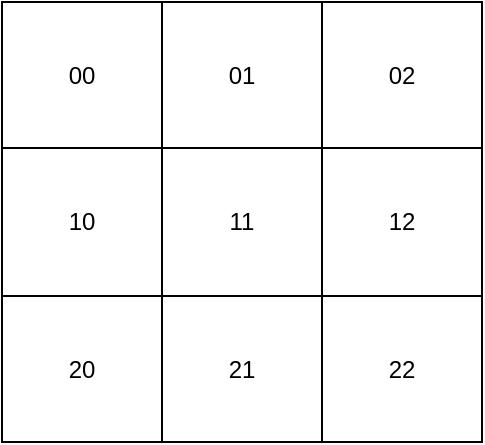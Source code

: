 <mxfile>
    <diagram id="FzVnP6O4pqSFIcXxLjdl" name="Page-1">
        <mxGraphModel dx="677" dy="680" grid="1" gridSize="10" guides="1" tooltips="1" connect="1" arrows="1" fold="1" page="1" pageScale="1" pageWidth="1169" pageHeight="827" math="0" shadow="0">
            <root>
                <mxCell id="0"/>
                <mxCell id="1" parent="0"/>
                <mxCell id="3" value="" style="shape=table;html=1;whiteSpace=wrap;startSize=0;container=1;collapsible=0;childLayout=tableLayout;" parent="1" vertex="1">
                    <mxGeometry x="110" y="130" width="240" height="220" as="geometry"/>
                </mxCell>
                <mxCell id="4" value="" style="shape=partialRectangle;html=1;whiteSpace=wrap;collapsible=0;dropTarget=0;pointerEvents=0;fillColor=none;top=0;left=0;bottom=0;right=0;points=[[0,0.5],[1,0.5]];portConstraint=eastwest;" parent="3" vertex="1">
                    <mxGeometry width="240" height="73" as="geometry"/>
                </mxCell>
                <mxCell id="5" value="00" style="shape=partialRectangle;html=1;whiteSpace=wrap;connectable=0;fillColor=none;top=0;left=0;bottom=0;right=0;overflow=hidden;pointerEvents=1;" parent="4" vertex="1">
                    <mxGeometry width="80" height="73" as="geometry">
                        <mxRectangle width="80" height="73" as="alternateBounds"/>
                    </mxGeometry>
                </mxCell>
                <mxCell id="6" value="01" style="shape=partialRectangle;html=1;whiteSpace=wrap;connectable=0;fillColor=none;top=0;left=0;bottom=0;right=0;overflow=hidden;pointerEvents=1;" parent="4" vertex="1">
                    <mxGeometry x="80" width="80" height="73" as="geometry">
                        <mxRectangle width="80" height="73" as="alternateBounds"/>
                    </mxGeometry>
                </mxCell>
                <mxCell id="7" value="02" style="shape=partialRectangle;html=1;whiteSpace=wrap;connectable=0;fillColor=none;top=0;left=0;bottom=0;right=0;overflow=hidden;pointerEvents=1;" parent="4" vertex="1">
                    <mxGeometry x="160" width="80" height="73" as="geometry">
                        <mxRectangle width="80" height="73" as="alternateBounds"/>
                    </mxGeometry>
                </mxCell>
                <mxCell id="8" value="" style="shape=partialRectangle;html=1;whiteSpace=wrap;collapsible=0;dropTarget=0;pointerEvents=0;fillColor=none;top=0;left=0;bottom=0;right=0;points=[[0,0.5],[1,0.5]];portConstraint=eastwest;" parent="3" vertex="1">
                    <mxGeometry y="73" width="240" height="74" as="geometry"/>
                </mxCell>
                <mxCell id="9" value="10" style="shape=partialRectangle;html=1;whiteSpace=wrap;connectable=0;fillColor=none;top=0;left=0;bottom=0;right=0;overflow=hidden;pointerEvents=1;" parent="8" vertex="1">
                    <mxGeometry width="80" height="74" as="geometry">
                        <mxRectangle width="80" height="74" as="alternateBounds"/>
                    </mxGeometry>
                </mxCell>
                <mxCell id="10" value="11" style="shape=partialRectangle;html=1;whiteSpace=wrap;connectable=0;fillColor=none;top=0;left=0;bottom=0;right=0;overflow=hidden;pointerEvents=1;" parent="8" vertex="1">
                    <mxGeometry x="80" width="80" height="74" as="geometry">
                        <mxRectangle width="80" height="74" as="alternateBounds"/>
                    </mxGeometry>
                </mxCell>
                <mxCell id="11" value="12" style="shape=partialRectangle;html=1;whiteSpace=wrap;connectable=0;fillColor=none;top=0;left=0;bottom=0;right=0;overflow=hidden;pointerEvents=1;" parent="8" vertex="1">
                    <mxGeometry x="160" width="80" height="74" as="geometry">
                        <mxRectangle width="80" height="74" as="alternateBounds"/>
                    </mxGeometry>
                </mxCell>
                <mxCell id="12" value="" style="shape=partialRectangle;html=1;whiteSpace=wrap;collapsible=0;dropTarget=0;pointerEvents=0;fillColor=none;top=0;left=0;bottom=0;right=0;points=[[0,0.5],[1,0.5]];portConstraint=eastwest;" parent="3" vertex="1">
                    <mxGeometry y="147" width="240" height="73" as="geometry"/>
                </mxCell>
                <mxCell id="13" value="20" style="shape=partialRectangle;html=1;whiteSpace=wrap;connectable=0;fillColor=none;top=0;left=0;bottom=0;right=0;overflow=hidden;pointerEvents=1;" parent="12" vertex="1">
                    <mxGeometry width="80" height="73" as="geometry">
                        <mxRectangle width="80" height="73" as="alternateBounds"/>
                    </mxGeometry>
                </mxCell>
                <mxCell id="14" value="21" style="shape=partialRectangle;html=1;whiteSpace=wrap;connectable=0;fillColor=none;top=0;left=0;bottom=0;right=0;overflow=hidden;pointerEvents=1;" parent="12" vertex="1">
                    <mxGeometry x="80" width="80" height="73" as="geometry">
                        <mxRectangle width="80" height="73" as="alternateBounds"/>
                    </mxGeometry>
                </mxCell>
                <mxCell id="15" value="22" style="shape=partialRectangle;html=1;whiteSpace=wrap;connectable=0;fillColor=none;top=0;left=0;bottom=0;right=0;overflow=hidden;pointerEvents=1;" parent="12" vertex="1">
                    <mxGeometry x="160" width="80" height="73" as="geometry">
                        <mxRectangle width="80" height="73" as="alternateBounds"/>
                    </mxGeometry>
                </mxCell>
            </root>
        </mxGraphModel>
    </diagram>
</mxfile>